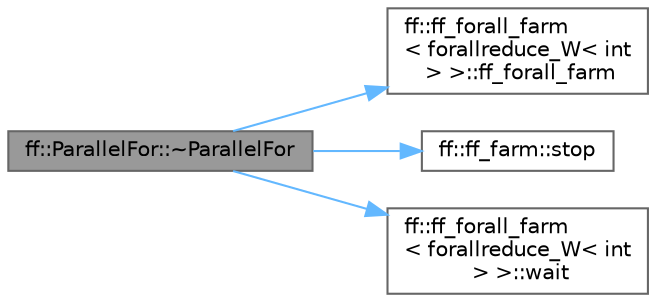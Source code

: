 digraph "ff::ParallelFor::~ParallelFor"
{
 // LATEX_PDF_SIZE
  bgcolor="transparent";
  edge [fontname=Helvetica,fontsize=10,labelfontname=Helvetica,labelfontsize=10];
  node [fontname=Helvetica,fontsize=10,shape=box,height=0.2,width=0.4];
  rankdir="LR";
  Node1 [id="Node000001",label="ff::ParallelFor::~ParallelFor",height=0.2,width=0.4,color="gray40", fillcolor="grey60", style="filled", fontcolor="black",tooltip="Destructor"];
  Node1 -> Node2 [id="edge1_Node000001_Node000002",color="steelblue1",style="solid",tooltip=" "];
  Node2 [id="Node000002",label="ff::ff_forall_farm\l\< forallreduce_W\< int\l \> \>::ff_forall_farm",height=0.2,width=0.4,color="grey40", fillcolor="white", style="filled",URL="$classff_1_1ff__forall__farm.html#a853e08b55ff63d1c5a38d9b6aa0014ee",tooltip=" "];
  Node1 -> Node3 [id="edge2_Node000001_Node000003",color="steelblue1",style="solid",tooltip=" "];
  Node3 [id="Node000003",label="ff::ff_farm::stop",height=0.2,width=0.4,color="grey40", fillcolor="white", style="filled",URL="$classff_1_1ff__farm.html#a2c7d4b190bed5cd9d9758a99393a72e1",tooltip=" "];
  Node1 -> Node4 [id="edge3_Node000001_Node000004",color="steelblue1",style="solid",tooltip=" "];
  Node4 [id="Node000004",label="ff::ff_forall_farm\l\< forallreduce_W\< int\l \> \>::wait",height=0.2,width=0.4,color="grey40", fillcolor="white", style="filled",URL="$classff_1_1ff__forall__farm.html#ad96b830f42323f4cedeef0ba20995578",tooltip=" "];
}
